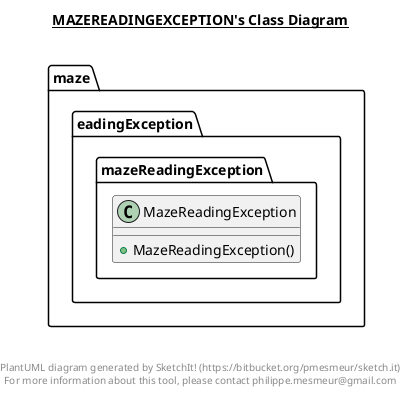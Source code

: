 @startuml

title __MAZEREADINGEXCEPTION's Class Diagram__\n

  namespace maze {
    namespace eadingException {
      class mazeReadingException.MazeReadingException {
          + MazeReadingException()
      }
    }
  }
  



right footer


PlantUML diagram generated by SketchIt! (https://bitbucket.org/pmesmeur/sketch.it)
For more information about this tool, please contact philippe.mesmeur@gmail.com
endfooter

@enduml
